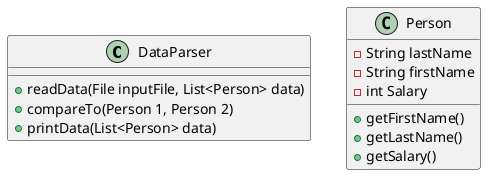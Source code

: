 @startuml

class DataParser{
    +readData(File inputFile, List<Person> data)
    +compareTo(Person 1, Person 2)
    +printData(List<Person> data)
}

class Person{
    -String lastName
    -String firstName
    -int Salary

    +getFirstName()
    +getLastName()
    +getSalary()
}

@enduml